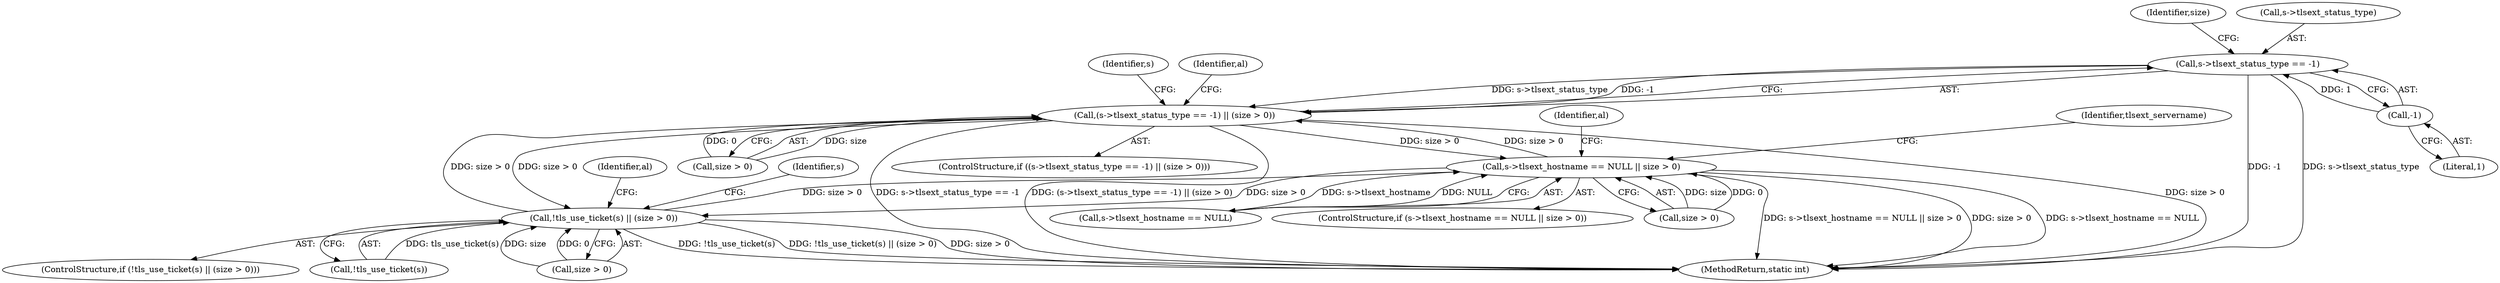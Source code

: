 digraph "0_openssl_fb0bc2b273bcc2d5401dd883fe869af4fc74bb21@pointer" {
"1000518" [label="(Call,s->tlsext_status_type == -1)"];
"1000522" [label="(Call,-1)"];
"1000517" [label="(Call,(s->tlsext_status_type == -1) || (size > 0))"];
"1000248" [label="(Call,s->tlsext_hostname == NULL || size > 0)"];
"1000387" [label="(Call,!tls_use_ticket(s) || (size > 0))"];
"1000397" [label="(Identifier,al)"];
"1000388" [label="(Call,!tls_use_ticket(s))"];
"1000523" [label="(Literal,1)"];
"1000522" [label="(Call,-1)"];
"1000386" [label="(ControlStructure,if (!tls_use_ticket(s) || (size > 0)))"];
"1000516" [label="(ControlStructure,if ((s->tlsext_status_type == -1) || (size > 0)))"];
"1000403" [label="(Identifier,s)"];
"1000254" [label="(Call,size > 0)"];
"1000249" [label="(Call,s->tlsext_hostname == NULL)"];
"1000536" [label="(Identifier,s)"];
"1000387" [label="(Call,!tls_use_ticket(s) || (size > 0))"];
"1000517" [label="(Call,(s->tlsext_status_type == -1) || (size > 0))"];
"1000391" [label="(Call,size > 0)"];
"1001032" [label="(MethodReturn,static int)"];
"1000525" [label="(Identifier,size)"];
"1000248" [label="(Call,s->tlsext_hostname == NULL || size > 0)"];
"1000519" [label="(Call,s->tlsext_status_type)"];
"1000260" [label="(Identifier,al)"];
"1000247" [label="(ControlStructure,if (s->tlsext_hostname == NULL || size > 0))"];
"1000530" [label="(Identifier,al)"];
"1000265" [label="(Identifier,tlsext_servername)"];
"1000518" [label="(Call,s->tlsext_status_type == -1)"];
"1000524" [label="(Call,size > 0)"];
"1000518" -> "1000517"  [label="AST: "];
"1000518" -> "1000522"  [label="CFG: "];
"1000519" -> "1000518"  [label="AST: "];
"1000522" -> "1000518"  [label="AST: "];
"1000525" -> "1000518"  [label="CFG: "];
"1000517" -> "1000518"  [label="CFG: "];
"1000518" -> "1001032"  [label="DDG: -1"];
"1000518" -> "1001032"  [label="DDG: s->tlsext_status_type"];
"1000518" -> "1000517"  [label="DDG: s->tlsext_status_type"];
"1000518" -> "1000517"  [label="DDG: -1"];
"1000522" -> "1000518"  [label="DDG: 1"];
"1000522" -> "1000523"  [label="CFG: "];
"1000523" -> "1000522"  [label="AST: "];
"1000517" -> "1000516"  [label="AST: "];
"1000517" -> "1000524"  [label="CFG: "];
"1000524" -> "1000517"  [label="AST: "];
"1000530" -> "1000517"  [label="CFG: "];
"1000536" -> "1000517"  [label="CFG: "];
"1000517" -> "1001032"  [label="DDG: size > 0"];
"1000517" -> "1001032"  [label="DDG: s->tlsext_status_type == -1"];
"1000517" -> "1001032"  [label="DDG: (s->tlsext_status_type == -1) || (size > 0)"];
"1000517" -> "1000248"  [label="DDG: size > 0"];
"1000517" -> "1000387"  [label="DDG: size > 0"];
"1000248" -> "1000517"  [label="DDG: size > 0"];
"1000387" -> "1000517"  [label="DDG: size > 0"];
"1000524" -> "1000517"  [label="DDG: size"];
"1000524" -> "1000517"  [label="DDG: 0"];
"1000248" -> "1000247"  [label="AST: "];
"1000248" -> "1000249"  [label="CFG: "];
"1000248" -> "1000254"  [label="CFG: "];
"1000249" -> "1000248"  [label="AST: "];
"1000254" -> "1000248"  [label="AST: "];
"1000260" -> "1000248"  [label="CFG: "];
"1000265" -> "1000248"  [label="CFG: "];
"1000248" -> "1001032"  [label="DDG: s->tlsext_hostname == NULL || size > 0"];
"1000248" -> "1001032"  [label="DDG: size > 0"];
"1000248" -> "1001032"  [label="DDG: s->tlsext_hostname == NULL"];
"1000249" -> "1000248"  [label="DDG: s->tlsext_hostname"];
"1000249" -> "1000248"  [label="DDG: NULL"];
"1000387" -> "1000248"  [label="DDG: size > 0"];
"1000254" -> "1000248"  [label="DDG: size"];
"1000254" -> "1000248"  [label="DDG: 0"];
"1000248" -> "1000387"  [label="DDG: size > 0"];
"1000387" -> "1000386"  [label="AST: "];
"1000387" -> "1000388"  [label="CFG: "];
"1000387" -> "1000391"  [label="CFG: "];
"1000388" -> "1000387"  [label="AST: "];
"1000391" -> "1000387"  [label="AST: "];
"1000397" -> "1000387"  [label="CFG: "];
"1000403" -> "1000387"  [label="CFG: "];
"1000387" -> "1001032"  [label="DDG: !tls_use_ticket(s)"];
"1000387" -> "1001032"  [label="DDG: !tls_use_ticket(s) || (size > 0)"];
"1000387" -> "1001032"  [label="DDG: size > 0"];
"1000388" -> "1000387"  [label="DDG: tls_use_ticket(s)"];
"1000391" -> "1000387"  [label="DDG: size"];
"1000391" -> "1000387"  [label="DDG: 0"];
}
